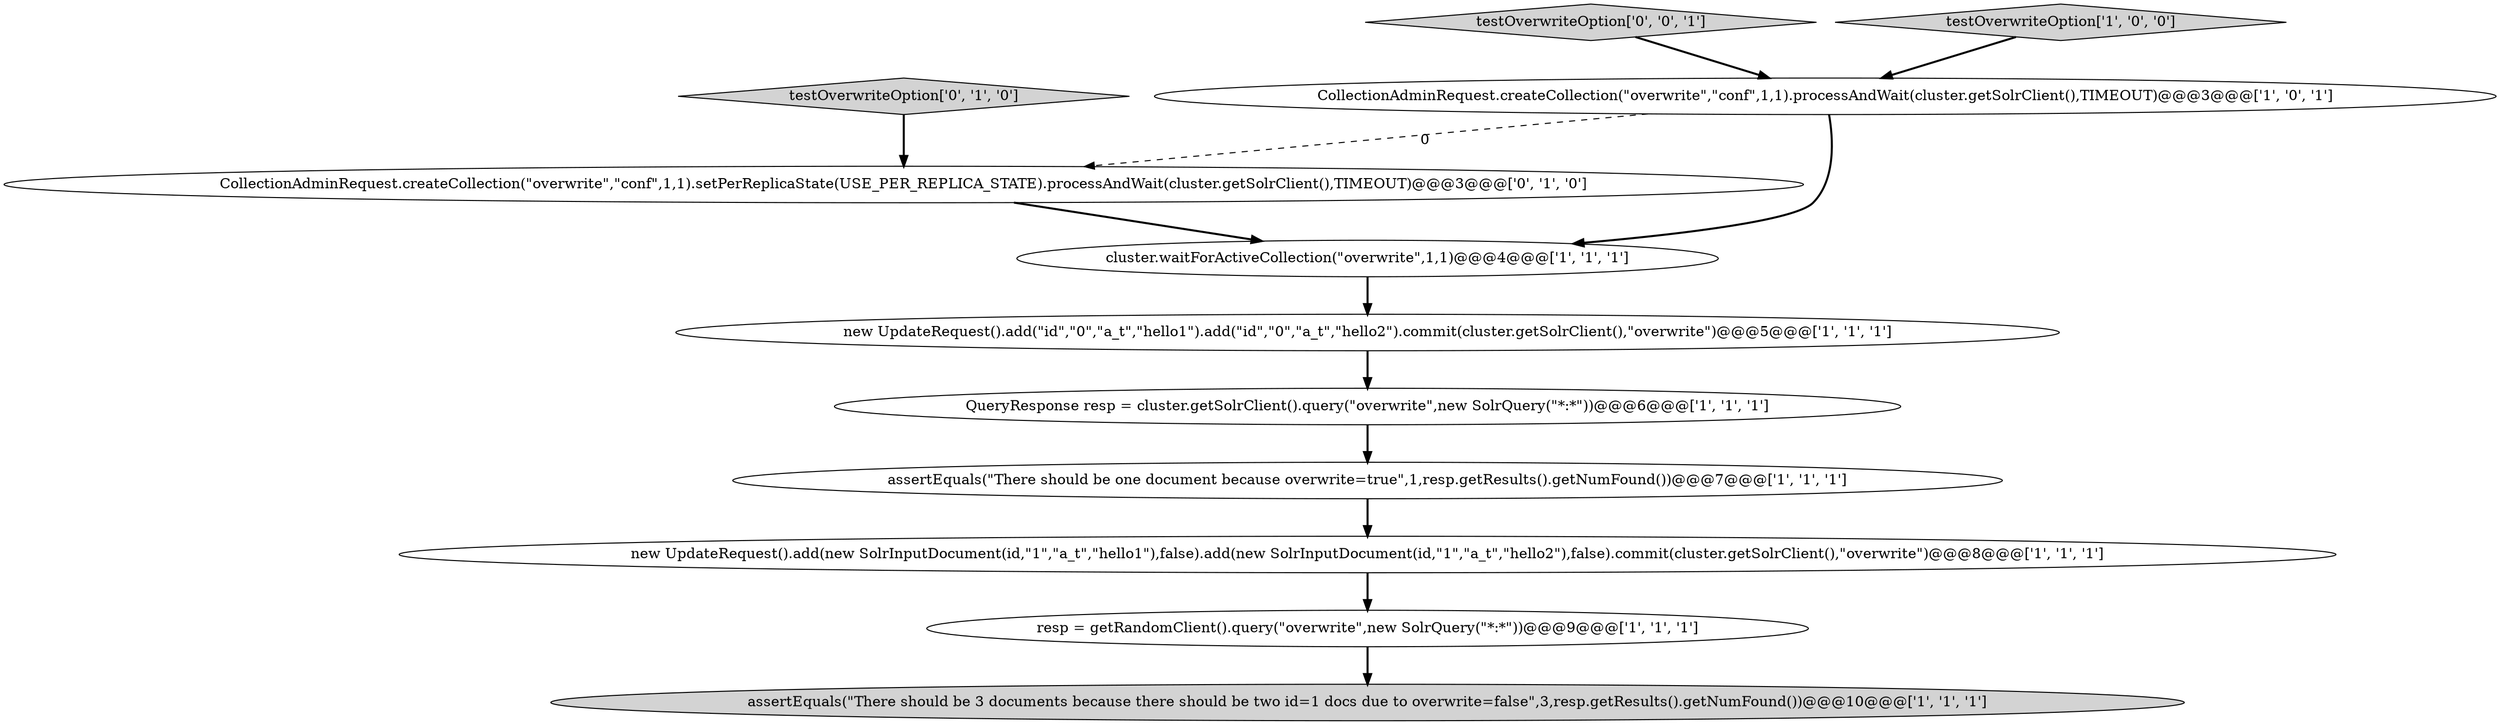 digraph {
8 [style = filled, label = "assertEquals(\"There should be 3 documents because there should be two id=1 docs due to overwrite=false\",3,resp.getResults().getNumFound())@@@10@@@['1', '1', '1']", fillcolor = lightgray, shape = ellipse image = "AAA0AAABBB1BBB"];
11 [style = filled, label = "testOverwriteOption['0', '0', '1']", fillcolor = lightgray, shape = diamond image = "AAA0AAABBB3BBB"];
9 [style = filled, label = "testOverwriteOption['0', '1', '0']", fillcolor = lightgray, shape = diamond image = "AAA0AAABBB2BBB"];
0 [style = filled, label = "new UpdateRequest().add(\"id\",\"0\",\"a_t\",\"hello1\").add(\"id\",\"0\",\"a_t\",\"hello2\").commit(cluster.getSolrClient(),\"overwrite\")@@@5@@@['1', '1', '1']", fillcolor = white, shape = ellipse image = "AAA0AAABBB1BBB"];
3 [style = filled, label = "testOverwriteOption['1', '0', '0']", fillcolor = lightgray, shape = diamond image = "AAA0AAABBB1BBB"];
1 [style = filled, label = "QueryResponse resp = cluster.getSolrClient().query(\"overwrite\",new SolrQuery(\"*:*\"))@@@6@@@['1', '1', '1']", fillcolor = white, shape = ellipse image = "AAA0AAABBB1BBB"];
7 [style = filled, label = "assertEquals(\"There should be one document because overwrite=true\",1,resp.getResults().getNumFound())@@@7@@@['1', '1', '1']", fillcolor = white, shape = ellipse image = "AAA0AAABBB1BBB"];
6 [style = filled, label = "cluster.waitForActiveCollection(\"overwrite\",1,1)@@@4@@@['1', '1', '1']", fillcolor = white, shape = ellipse image = "AAA0AAABBB1BBB"];
5 [style = filled, label = "CollectionAdminRequest.createCollection(\"overwrite\",\"conf\",1,1).processAndWait(cluster.getSolrClient(),TIMEOUT)@@@3@@@['1', '0', '1']", fillcolor = white, shape = ellipse image = "AAA0AAABBB1BBB"];
10 [style = filled, label = "CollectionAdminRequest.createCollection(\"overwrite\",\"conf\",1,1).setPerReplicaState(USE_PER_REPLICA_STATE).processAndWait(cluster.getSolrClient(),TIMEOUT)@@@3@@@['0', '1', '0']", fillcolor = white, shape = ellipse image = "AAA1AAABBB2BBB"];
2 [style = filled, label = "resp = getRandomClient().query(\"overwrite\",new SolrQuery(\"*:*\"))@@@9@@@['1', '1', '1']", fillcolor = white, shape = ellipse image = "AAA0AAABBB1BBB"];
4 [style = filled, label = "new UpdateRequest().add(new SolrInputDocument(id,\"1\",\"a_t\",\"hello1\"),false).add(new SolrInputDocument(id,\"1\",\"a_t\",\"hello2\"),false).commit(cluster.getSolrClient(),\"overwrite\")@@@8@@@['1', '1', '1']", fillcolor = white, shape = ellipse image = "AAA0AAABBB1BBB"];
6->0 [style = bold, label=""];
2->8 [style = bold, label=""];
5->10 [style = dashed, label="0"];
1->7 [style = bold, label=""];
7->4 [style = bold, label=""];
3->5 [style = bold, label=""];
10->6 [style = bold, label=""];
0->1 [style = bold, label=""];
5->6 [style = bold, label=""];
11->5 [style = bold, label=""];
4->2 [style = bold, label=""];
9->10 [style = bold, label=""];
}

